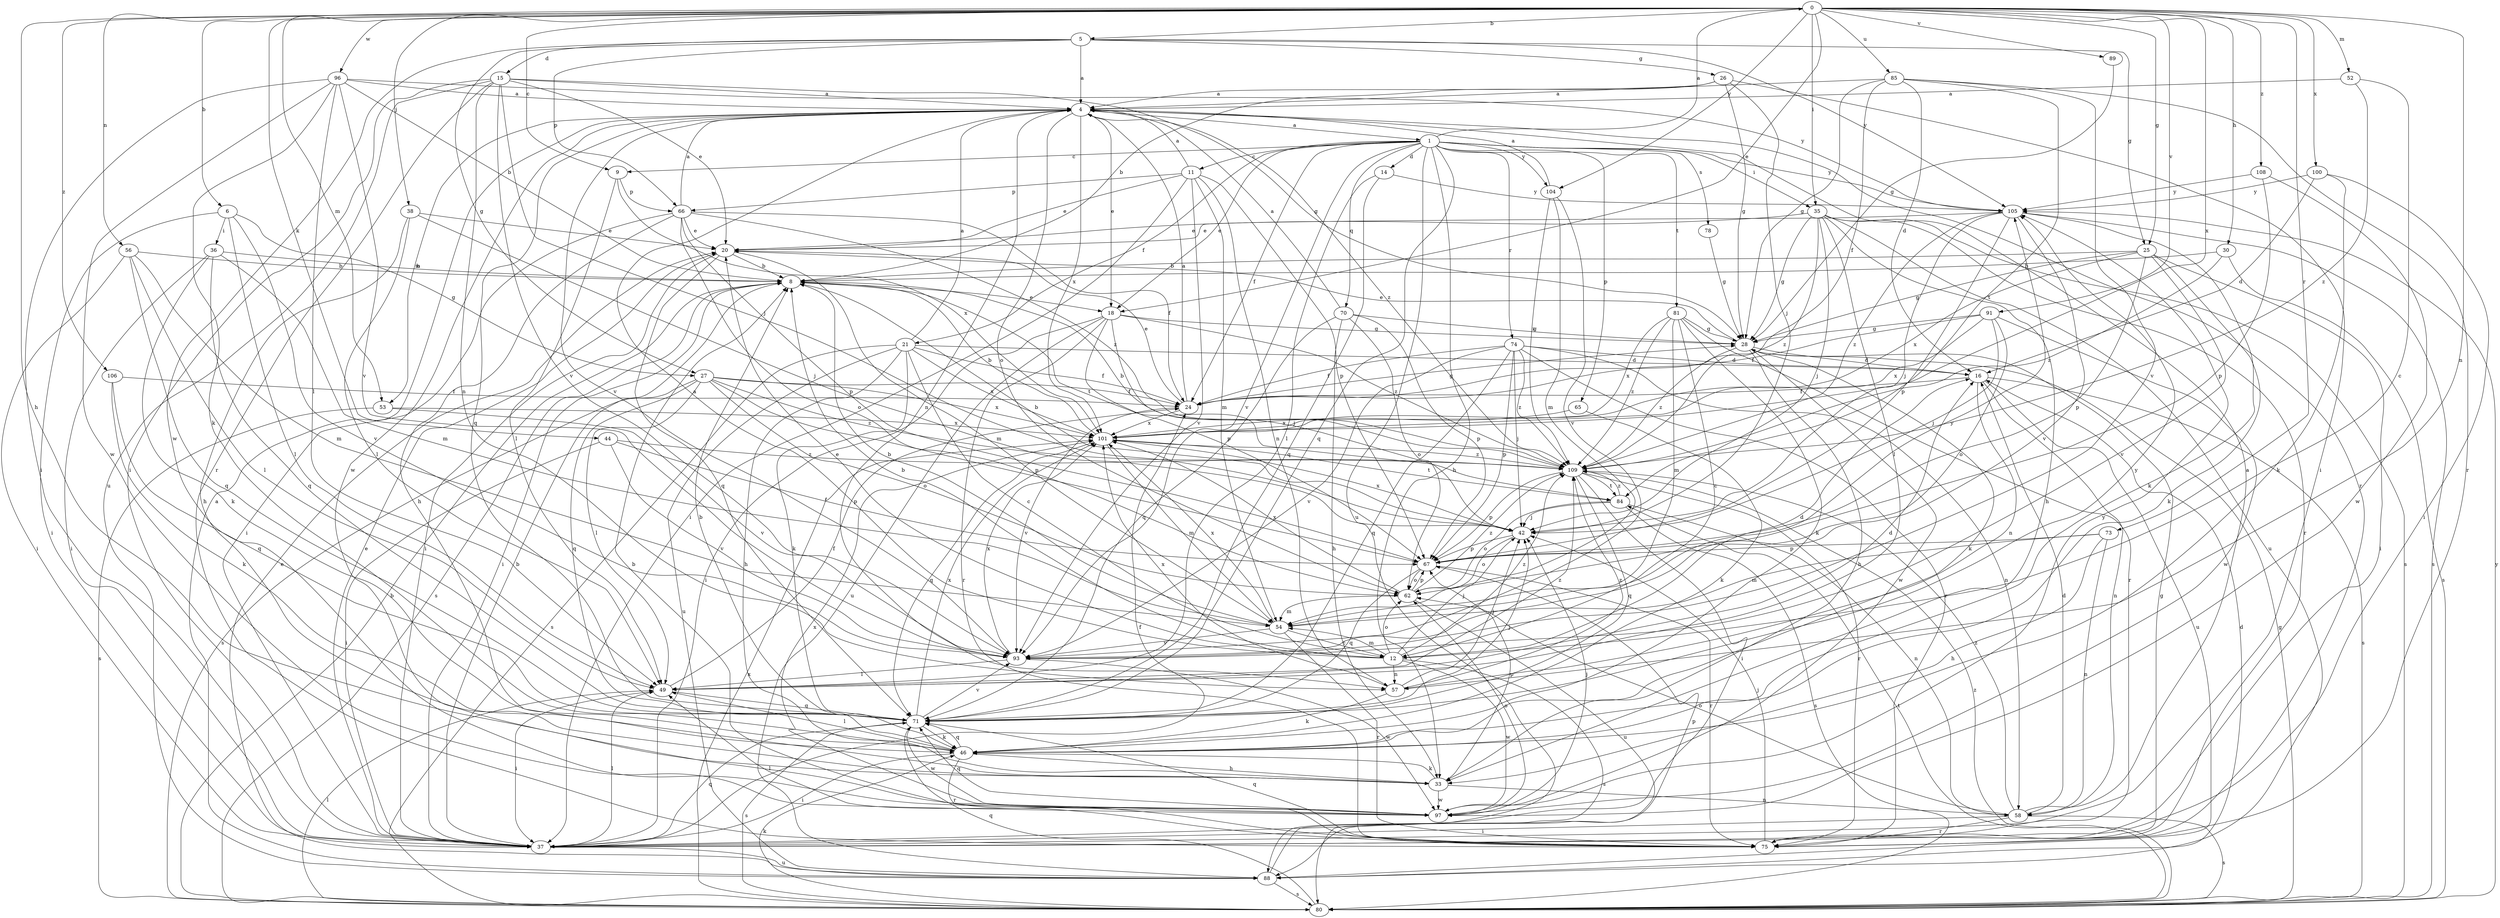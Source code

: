 strict digraph  {
0;
1;
4;
5;
6;
8;
9;
11;
12;
14;
15;
16;
18;
20;
21;
24;
25;
26;
27;
28;
30;
33;
35;
36;
37;
38;
42;
44;
46;
49;
52;
53;
54;
56;
57;
58;
62;
65;
66;
67;
70;
71;
73;
74;
75;
78;
80;
81;
84;
85;
88;
89;
91;
93;
96;
97;
100;
101;
104;
105;
106;
108;
109;
0 -> 5  [label=b];
0 -> 6  [label=b];
0 -> 9  [label=c];
0 -> 18  [label=e];
0 -> 25  [label=g];
0 -> 30  [label=h];
0 -> 33  [label=h];
0 -> 35  [label=i];
0 -> 38  [label=j];
0 -> 44  [label=k];
0 -> 52  [label=m];
0 -> 53  [label=m];
0 -> 56  [label=n];
0 -> 57  [label=n];
0 -> 73  [label=r];
0 -> 85  [label=u];
0 -> 89  [label=v];
0 -> 91  [label=v];
0 -> 96  [label=w];
0 -> 100  [label=x];
0 -> 101  [label=x];
0 -> 104  [label=y];
0 -> 106  [label=z];
0 -> 108  [label=z];
1 -> 0  [label=a];
1 -> 9  [label=c];
1 -> 11  [label=c];
1 -> 14  [label=d];
1 -> 18  [label=e];
1 -> 21  [label=f];
1 -> 24  [label=f];
1 -> 33  [label=h];
1 -> 35  [label=i];
1 -> 65  [label=p];
1 -> 70  [label=q];
1 -> 71  [label=q];
1 -> 74  [label=r];
1 -> 78  [label=s];
1 -> 81  [label=t];
1 -> 88  [label=u];
1 -> 93  [label=v];
1 -> 104  [label=y];
1 -> 105  [label=y];
4 -> 1  [label=a];
4 -> 18  [label=e];
4 -> 53  [label=m];
4 -> 57  [label=n];
4 -> 62  [label=o];
4 -> 71  [label=q];
4 -> 75  [label=r];
4 -> 93  [label=v];
4 -> 97  [label=w];
4 -> 101  [label=x];
4 -> 109  [label=z];
5 -> 4  [label=a];
5 -> 15  [label=d];
5 -> 25  [label=g];
5 -> 26  [label=g];
5 -> 27  [label=g];
5 -> 66  [label=p];
5 -> 97  [label=w];
5 -> 105  [label=y];
6 -> 27  [label=g];
6 -> 36  [label=i];
6 -> 37  [label=i];
6 -> 49  [label=l];
6 -> 93  [label=v];
8 -> 18  [label=e];
8 -> 37  [label=i];
8 -> 80  [label=s];
8 -> 84  [label=t];
9 -> 49  [label=l];
9 -> 66  [label=p];
9 -> 101  [label=x];
11 -> 4  [label=a];
11 -> 20  [label=e];
11 -> 37  [label=i];
11 -> 54  [label=m];
11 -> 57  [label=n];
11 -> 66  [label=p];
11 -> 67  [label=p];
11 -> 93  [label=v];
12 -> 4  [label=a];
12 -> 8  [label=b];
12 -> 16  [label=d];
12 -> 20  [label=e];
12 -> 42  [label=j];
12 -> 54  [label=m];
12 -> 57  [label=n];
12 -> 62  [label=o];
12 -> 80  [label=s];
12 -> 97  [label=w];
12 -> 109  [label=z];
14 -> 49  [label=l];
14 -> 71  [label=q];
14 -> 105  [label=y];
15 -> 4  [label=a];
15 -> 20  [label=e];
15 -> 28  [label=g];
15 -> 37  [label=i];
15 -> 42  [label=j];
15 -> 57  [label=n];
15 -> 75  [label=r];
15 -> 88  [label=u];
15 -> 93  [label=v];
16 -> 24  [label=f];
16 -> 57  [label=n];
16 -> 58  [label=n];
16 -> 80  [label=s];
16 -> 88  [label=u];
18 -> 28  [label=g];
18 -> 37  [label=i];
18 -> 42  [label=j];
18 -> 67  [label=p];
18 -> 75  [label=r];
18 -> 88  [label=u];
18 -> 109  [label=z];
20 -> 8  [label=b];
20 -> 37  [label=i];
20 -> 54  [label=m];
20 -> 71  [label=q];
21 -> 4  [label=a];
21 -> 12  [label=c];
21 -> 16  [label=d];
21 -> 24  [label=f];
21 -> 33  [label=h];
21 -> 46  [label=k];
21 -> 80  [label=s];
21 -> 88  [label=u];
21 -> 101  [label=x];
24 -> 4  [label=a];
24 -> 20  [label=e];
24 -> 28  [label=g];
24 -> 93  [label=v];
24 -> 101  [label=x];
25 -> 8  [label=b];
25 -> 28  [label=g];
25 -> 37  [label=i];
25 -> 46  [label=k];
25 -> 67  [label=p];
25 -> 93  [label=v];
25 -> 101  [label=x];
26 -> 4  [label=a];
26 -> 8  [label=b];
26 -> 28  [label=g];
26 -> 37  [label=i];
26 -> 42  [label=j];
27 -> 24  [label=f];
27 -> 49  [label=l];
27 -> 62  [label=o];
27 -> 67  [label=p];
27 -> 71  [label=q];
27 -> 80  [label=s];
27 -> 101  [label=x];
27 -> 109  [label=z];
28 -> 16  [label=d];
28 -> 20  [label=e];
28 -> 33  [label=h];
28 -> 46  [label=k];
28 -> 97  [label=w];
28 -> 109  [label=z];
30 -> 8  [label=b];
30 -> 80  [label=s];
30 -> 109  [label=z];
33 -> 46  [label=k];
33 -> 58  [label=n];
33 -> 67  [label=p];
33 -> 97  [label=w];
35 -> 20  [label=e];
35 -> 28  [label=g];
35 -> 33  [label=h];
35 -> 42  [label=j];
35 -> 49  [label=l];
35 -> 75  [label=r];
35 -> 80  [label=s];
35 -> 88  [label=u];
35 -> 109  [label=z];
36 -> 8  [label=b];
36 -> 37  [label=i];
36 -> 46  [label=k];
36 -> 54  [label=m];
36 -> 71  [label=q];
37 -> 8  [label=b];
37 -> 20  [label=e];
37 -> 24  [label=f];
37 -> 49  [label=l];
37 -> 71  [label=q];
37 -> 88  [label=u];
38 -> 20  [label=e];
38 -> 33  [label=h];
38 -> 42  [label=j];
38 -> 49  [label=l];
42 -> 8  [label=b];
42 -> 62  [label=o];
42 -> 67  [label=p];
42 -> 101  [label=x];
44 -> 37  [label=i];
44 -> 67  [label=p];
44 -> 93  [label=v];
44 -> 109  [label=z];
46 -> 8  [label=b];
46 -> 33  [label=h];
46 -> 37  [label=i];
46 -> 49  [label=l];
46 -> 71  [label=q];
46 -> 75  [label=r];
49 -> 16  [label=d];
49 -> 24  [label=f];
49 -> 37  [label=i];
49 -> 71  [label=q];
49 -> 109  [label=z];
52 -> 4  [label=a];
52 -> 12  [label=c];
52 -> 109  [label=z];
53 -> 80  [label=s];
53 -> 93  [label=v];
53 -> 101  [label=x];
54 -> 8  [label=b];
54 -> 12  [label=c];
54 -> 75  [label=r];
54 -> 93  [label=v];
54 -> 101  [label=x];
54 -> 105  [label=y];
56 -> 8  [label=b];
56 -> 37  [label=i];
56 -> 49  [label=l];
56 -> 54  [label=m];
56 -> 71  [label=q];
57 -> 42  [label=j];
57 -> 46  [label=k];
57 -> 101  [label=x];
57 -> 109  [label=z];
58 -> 4  [label=a];
58 -> 16  [label=d];
58 -> 37  [label=i];
58 -> 62  [label=o];
58 -> 75  [label=r];
58 -> 80  [label=s];
58 -> 109  [label=z];
62 -> 54  [label=m];
62 -> 67  [label=p];
62 -> 88  [label=u];
62 -> 101  [label=x];
62 -> 109  [label=z];
65 -> 46  [label=k];
65 -> 101  [label=x];
66 -> 4  [label=a];
66 -> 20  [label=e];
66 -> 24  [label=f];
66 -> 33  [label=h];
66 -> 37  [label=i];
66 -> 62  [label=o];
66 -> 67  [label=p];
66 -> 109  [label=z];
67 -> 62  [label=o];
67 -> 71  [label=q];
67 -> 75  [label=r];
70 -> 4  [label=a];
70 -> 28  [label=g];
70 -> 33  [label=h];
70 -> 62  [label=o];
70 -> 67  [label=p];
70 -> 71  [label=q];
71 -> 42  [label=j];
71 -> 46  [label=k];
71 -> 80  [label=s];
71 -> 93  [label=v];
71 -> 97  [label=w];
71 -> 101  [label=x];
71 -> 105  [label=y];
73 -> 33  [label=h];
73 -> 54  [label=m];
73 -> 58  [label=n];
73 -> 67  [label=p];
74 -> 16  [label=d];
74 -> 24  [label=f];
74 -> 42  [label=j];
74 -> 58  [label=n];
74 -> 67  [label=p];
74 -> 71  [label=q];
74 -> 75  [label=r];
74 -> 93  [label=v];
74 -> 109  [label=z];
75 -> 8  [label=b];
75 -> 28  [label=g];
75 -> 42  [label=j];
75 -> 49  [label=l];
75 -> 71  [label=q];
78 -> 28  [label=g];
80 -> 8  [label=b];
80 -> 28  [label=g];
80 -> 46  [label=k];
80 -> 49  [label=l];
80 -> 71  [label=q];
80 -> 84  [label=t];
80 -> 101  [label=x];
80 -> 105  [label=y];
80 -> 109  [label=z];
81 -> 12  [label=c];
81 -> 28  [label=g];
81 -> 46  [label=k];
81 -> 54  [label=m];
81 -> 75  [label=r];
81 -> 101  [label=x];
81 -> 109  [label=z];
84 -> 42  [label=j];
84 -> 58  [label=n];
84 -> 62  [label=o];
84 -> 80  [label=s];
84 -> 109  [label=z];
85 -> 4  [label=a];
85 -> 16  [label=d];
85 -> 24  [label=f];
85 -> 28  [label=g];
85 -> 75  [label=r];
85 -> 84  [label=t];
85 -> 93  [label=v];
88 -> 4  [label=a];
88 -> 16  [label=d];
88 -> 20  [label=e];
88 -> 67  [label=p];
88 -> 80  [label=s];
89 -> 28  [label=g];
91 -> 24  [label=f];
91 -> 28  [label=g];
91 -> 42  [label=j];
91 -> 62  [label=o];
91 -> 97  [label=w];
91 -> 101  [label=x];
93 -> 49  [label=l];
93 -> 97  [label=w];
93 -> 101  [label=x];
96 -> 4  [label=a];
96 -> 8  [label=b];
96 -> 37  [label=i];
96 -> 46  [label=k];
96 -> 49  [label=l];
96 -> 93  [label=v];
96 -> 97  [label=w];
96 -> 105  [label=y];
97 -> 42  [label=j];
97 -> 62  [label=o];
97 -> 71  [label=q];
97 -> 101  [label=x];
97 -> 105  [label=y];
100 -> 16  [label=d];
100 -> 37  [label=i];
100 -> 46  [label=k];
100 -> 105  [label=y];
101 -> 8  [label=b];
101 -> 54  [label=m];
101 -> 71  [label=q];
101 -> 84  [label=t];
101 -> 109  [label=z];
104 -> 4  [label=a];
104 -> 54  [label=m];
104 -> 93  [label=v];
104 -> 109  [label=z];
105 -> 20  [label=e];
105 -> 42  [label=j];
105 -> 46  [label=k];
105 -> 67  [label=p];
105 -> 80  [label=s];
105 -> 93  [label=v];
105 -> 109  [label=z];
106 -> 24  [label=f];
106 -> 46  [label=k];
106 -> 71  [label=q];
108 -> 67  [label=p];
108 -> 97  [label=w];
108 -> 105  [label=y];
109 -> 8  [label=b];
109 -> 37  [label=i];
109 -> 67  [label=p];
109 -> 71  [label=q];
109 -> 75  [label=r];
109 -> 84  [label=t];
}
